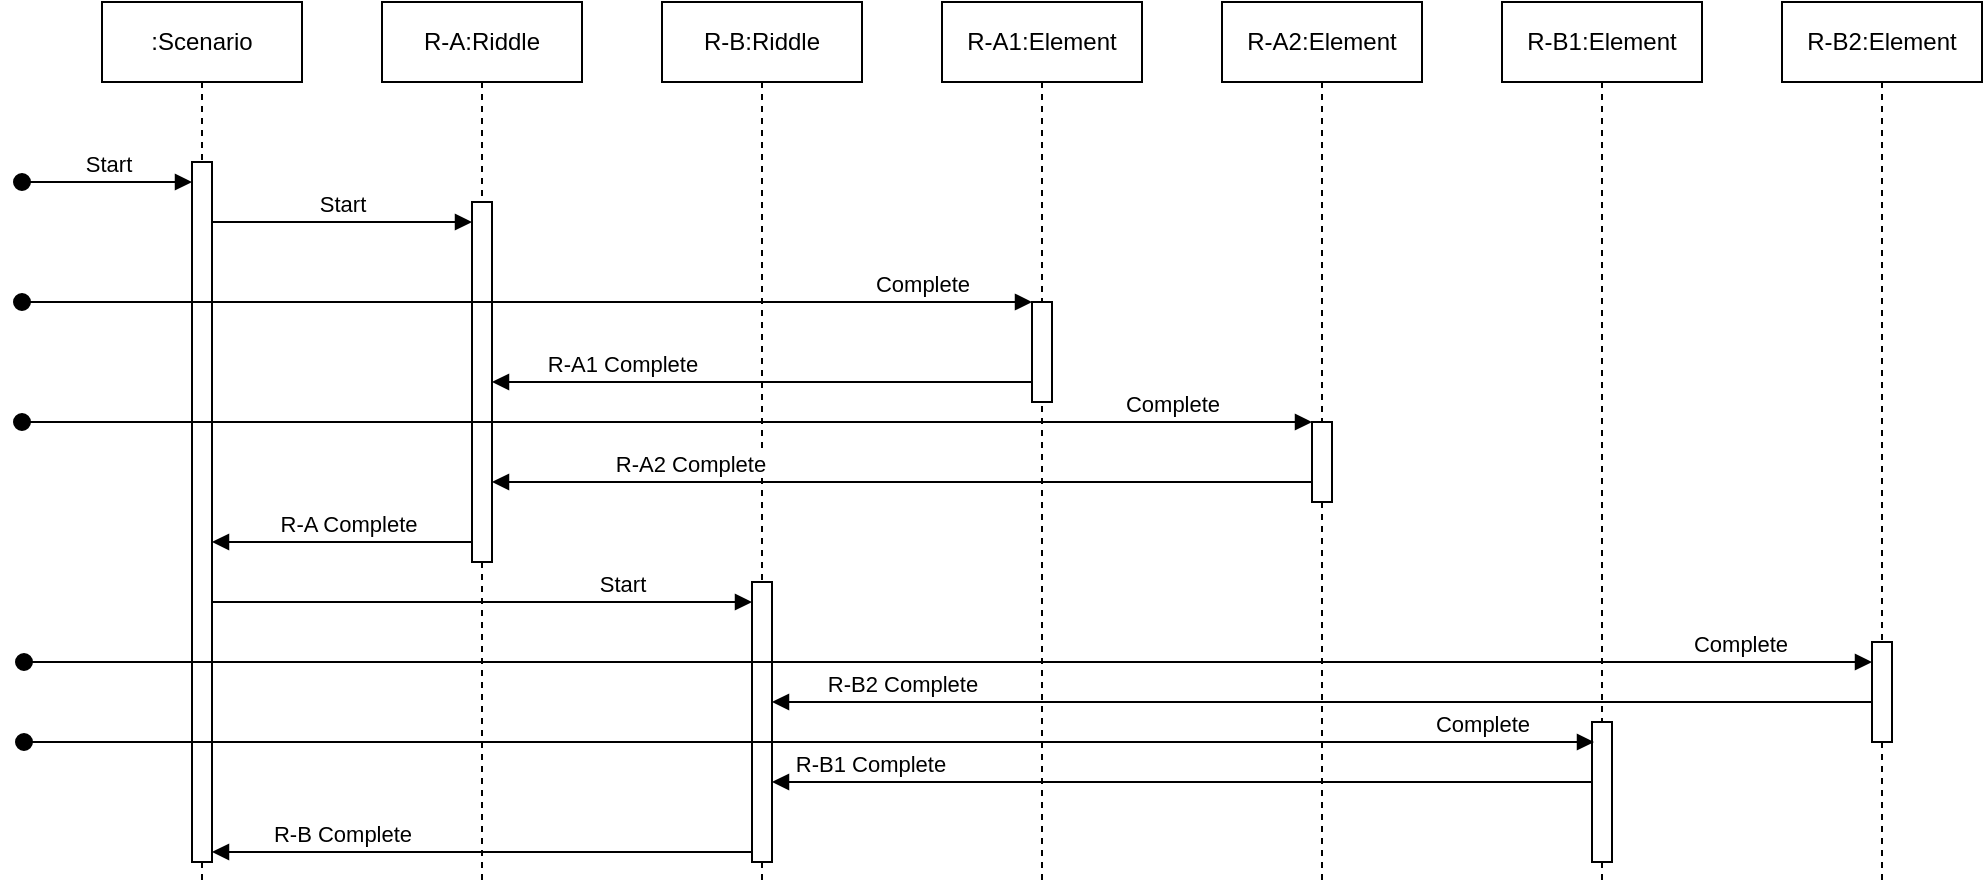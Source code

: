 <mxfile version="23.1.1" type="device">
  <diagram name="Page-1" id="s6X6J9EM1YwZZ7R_pQwT">
    <mxGraphModel dx="1562" dy="829" grid="1" gridSize="10" guides="1" tooltips="1" connect="1" arrows="1" fold="1" page="1" pageScale="1" pageWidth="827" pageHeight="1169" math="0" shadow="0">
      <root>
        <mxCell id="0" />
        <mxCell id="1" parent="0" />
        <mxCell id="fY013y1OCYtTXHRsyPP6-1" value=":Scenario" style="shape=umlLifeline;perimeter=lifelinePerimeter;whiteSpace=wrap;html=1;container=1;dropTarget=0;collapsible=0;recursiveResize=0;outlineConnect=0;portConstraint=eastwest;newEdgeStyle={&quot;curved&quot;:0,&quot;rounded&quot;:0};" vertex="1" parent="1">
          <mxGeometry x="60" y="80" width="100" height="440" as="geometry" />
        </mxCell>
        <mxCell id="fY013y1OCYtTXHRsyPP6-8" value="" style="html=1;points=[[0,0,0,0,5],[0,1,0,0,-5],[1,0,0,0,5],[1,1,0,0,-5]];perimeter=orthogonalPerimeter;outlineConnect=0;targetShapes=umlLifeline;portConstraint=eastwest;newEdgeStyle={&quot;curved&quot;:0,&quot;rounded&quot;:0};" vertex="1" parent="fY013y1OCYtTXHRsyPP6-1">
          <mxGeometry x="45" y="80" width="10" height="350" as="geometry" />
        </mxCell>
        <mxCell id="fY013y1OCYtTXHRsyPP6-2" value="R-A:Riddle" style="shape=umlLifeline;perimeter=lifelinePerimeter;whiteSpace=wrap;html=1;container=1;dropTarget=0;collapsible=0;recursiveResize=0;outlineConnect=0;portConstraint=eastwest;newEdgeStyle={&quot;curved&quot;:0,&quot;rounded&quot;:0};" vertex="1" parent="1">
          <mxGeometry x="200" y="80" width="100" height="440" as="geometry" />
        </mxCell>
        <mxCell id="fY013y1OCYtTXHRsyPP6-11" value="" style="html=1;points=[[0,0,0,0,5],[0,1,0,0,-5],[1,0,0,0,5],[1,1,0,0,-5]];perimeter=orthogonalPerimeter;outlineConnect=0;targetShapes=umlLifeline;portConstraint=eastwest;newEdgeStyle={&quot;curved&quot;:0,&quot;rounded&quot;:0};" vertex="1" parent="fY013y1OCYtTXHRsyPP6-2">
          <mxGeometry x="45" y="100" width="10" height="180" as="geometry" />
        </mxCell>
        <mxCell id="fY013y1OCYtTXHRsyPP6-3" value="R-B:Riddle" style="shape=umlLifeline;perimeter=lifelinePerimeter;whiteSpace=wrap;html=1;container=1;dropTarget=0;collapsible=0;recursiveResize=0;outlineConnect=0;portConstraint=eastwest;newEdgeStyle={&quot;curved&quot;:0,&quot;rounded&quot;:0};" vertex="1" parent="1">
          <mxGeometry x="340" y="80" width="100" height="440" as="geometry" />
        </mxCell>
        <mxCell id="fY013y1OCYtTXHRsyPP6-23" value="" style="html=1;points=[[0,0,0,0,5],[0,1,0,0,-5],[1,0,0,0,5],[1,1,0,0,-5]];perimeter=orthogonalPerimeter;outlineConnect=0;targetShapes=umlLifeline;portConstraint=eastwest;newEdgeStyle={&quot;curved&quot;:0,&quot;rounded&quot;:0};" vertex="1" parent="fY013y1OCYtTXHRsyPP6-3">
          <mxGeometry x="45" y="290" width="10" height="140" as="geometry" />
        </mxCell>
        <mxCell id="fY013y1OCYtTXHRsyPP6-4" value="R-A1:Element" style="shape=umlLifeline;perimeter=lifelinePerimeter;whiteSpace=wrap;html=1;container=1;dropTarget=0;collapsible=0;recursiveResize=0;outlineConnect=0;portConstraint=eastwest;newEdgeStyle={&quot;curved&quot;:0,&quot;rounded&quot;:0};" vertex="1" parent="1">
          <mxGeometry x="480" y="80" width="100" height="440" as="geometry" />
        </mxCell>
        <mxCell id="fY013y1OCYtTXHRsyPP6-13" value="" style="html=1;points=[[0,0,0,0,5],[0,1,0,0,-5],[1,0,0,0,5],[1,1,0,0,-5]];perimeter=orthogonalPerimeter;outlineConnect=0;targetShapes=umlLifeline;portConstraint=eastwest;newEdgeStyle={&quot;curved&quot;:0,&quot;rounded&quot;:0};" vertex="1" parent="fY013y1OCYtTXHRsyPP6-4">
          <mxGeometry x="45" y="150" width="10" height="50" as="geometry" />
        </mxCell>
        <mxCell id="fY013y1OCYtTXHRsyPP6-5" value="R-A2:Element" style="shape=umlLifeline;perimeter=lifelinePerimeter;whiteSpace=wrap;html=1;container=1;dropTarget=0;collapsible=0;recursiveResize=0;outlineConnect=0;portConstraint=eastwest;newEdgeStyle={&quot;curved&quot;:0,&quot;rounded&quot;:0};" vertex="1" parent="1">
          <mxGeometry x="620" y="80" width="100" height="440" as="geometry" />
        </mxCell>
        <mxCell id="fY013y1OCYtTXHRsyPP6-14" value="" style="html=1;points=[[0,0,0,0,5],[0,1,0,0,-5],[1,0,0,0,5],[1,1,0,0,-5]];perimeter=orthogonalPerimeter;outlineConnect=0;targetShapes=umlLifeline;portConstraint=eastwest;newEdgeStyle={&quot;curved&quot;:0,&quot;rounded&quot;:0};" vertex="1" parent="fY013y1OCYtTXHRsyPP6-5">
          <mxGeometry x="45" y="210" width="10" height="40" as="geometry" />
        </mxCell>
        <mxCell id="fY013y1OCYtTXHRsyPP6-6" value="R-B1:Element" style="shape=umlLifeline;perimeter=lifelinePerimeter;whiteSpace=wrap;html=1;container=1;dropTarget=0;collapsible=0;recursiveResize=0;outlineConnect=0;portConstraint=eastwest;newEdgeStyle={&quot;curved&quot;:0,&quot;rounded&quot;:0};" vertex="1" parent="1">
          <mxGeometry x="760" y="80" width="100" height="440" as="geometry" />
        </mxCell>
        <mxCell id="fY013y1OCYtTXHRsyPP6-25" value="" style="html=1;points=[[0,0,0,0,5],[0,1,0,0,-5],[1,0,0,0,5],[1,1,0,0,-5]];perimeter=orthogonalPerimeter;outlineConnect=0;targetShapes=umlLifeline;portConstraint=eastwest;newEdgeStyle={&quot;curved&quot;:0,&quot;rounded&quot;:0};" vertex="1" parent="fY013y1OCYtTXHRsyPP6-6">
          <mxGeometry x="45" y="360" width="10" height="70" as="geometry" />
        </mxCell>
        <mxCell id="fY013y1OCYtTXHRsyPP6-7" value="R-B2:Element" style="shape=umlLifeline;perimeter=lifelinePerimeter;whiteSpace=wrap;html=1;container=1;dropTarget=0;collapsible=0;recursiveResize=0;outlineConnect=0;portConstraint=eastwest;newEdgeStyle={&quot;curved&quot;:0,&quot;rounded&quot;:0};" vertex="1" parent="1">
          <mxGeometry x="900" y="80" width="100" height="440" as="geometry" />
        </mxCell>
        <mxCell id="fY013y1OCYtTXHRsyPP6-26" value="" style="html=1;points=[[0,0,0,0,5],[0,1,0,0,-5],[1,0,0,0,5],[1,1,0,0,-5]];perimeter=orthogonalPerimeter;outlineConnect=0;targetShapes=umlLifeline;portConstraint=eastwest;newEdgeStyle={&quot;curved&quot;:0,&quot;rounded&quot;:0};" vertex="1" parent="fY013y1OCYtTXHRsyPP6-7">
          <mxGeometry x="45" y="320" width="10" height="50" as="geometry" />
        </mxCell>
        <mxCell id="fY013y1OCYtTXHRsyPP6-9" value="Start" style="html=1;verticalAlign=bottom;startArrow=oval;startFill=1;endArrow=block;startSize=8;curved=0;rounded=0;" edge="1" parent="1" target="fY013y1OCYtTXHRsyPP6-8">
          <mxGeometry width="60" relative="1" as="geometry">
            <mxPoint x="20" y="170" as="sourcePoint" />
            <mxPoint x="80" y="170" as="targetPoint" />
          </mxGeometry>
        </mxCell>
        <mxCell id="fY013y1OCYtTXHRsyPP6-10" value="Start" style="html=1;verticalAlign=bottom;endArrow=block;curved=0;rounded=0;" edge="1" parent="1">
          <mxGeometry width="80" relative="1" as="geometry">
            <mxPoint x="115" y="190" as="sourcePoint" />
            <mxPoint x="245" y="190" as="targetPoint" />
          </mxGeometry>
        </mxCell>
        <mxCell id="fY013y1OCYtTXHRsyPP6-17" value="Complete" style="html=1;verticalAlign=bottom;startArrow=oval;startFill=1;endArrow=block;startSize=8;curved=0;rounded=0;" edge="1" parent="1" target="fY013y1OCYtTXHRsyPP6-13">
          <mxGeometry x="0.782" width="60" relative="1" as="geometry">
            <mxPoint x="20" y="230" as="sourcePoint" />
            <mxPoint x="535" y="230" as="targetPoint" />
            <mxPoint as="offset" />
          </mxGeometry>
        </mxCell>
        <mxCell id="fY013y1OCYtTXHRsyPP6-18" value="R-A1 Complete" style="html=1;verticalAlign=bottom;endArrow=block;curved=0;rounded=0;" edge="1" parent="1">
          <mxGeometry x="0.518" width="80" relative="1" as="geometry">
            <mxPoint x="525" y="270" as="sourcePoint" />
            <mxPoint x="255" y="270" as="targetPoint" />
            <mxPoint as="offset" />
          </mxGeometry>
        </mxCell>
        <mxCell id="fY013y1OCYtTXHRsyPP6-19" value="Complete" style="html=1;verticalAlign=bottom;startArrow=oval;startFill=1;endArrow=block;startSize=8;curved=0;rounded=0;" edge="1" parent="1" target="fY013y1OCYtTXHRsyPP6-14">
          <mxGeometry x="0.782" width="60" relative="1" as="geometry">
            <mxPoint x="20" y="290" as="sourcePoint" />
            <mxPoint x="525" y="290" as="targetPoint" />
            <mxPoint as="offset" />
          </mxGeometry>
        </mxCell>
        <mxCell id="fY013y1OCYtTXHRsyPP6-20" value="R-A2 Complete" style="html=1;verticalAlign=bottom;endArrow=block;curved=0;rounded=0;" edge="1" parent="1" source="fY013y1OCYtTXHRsyPP6-14">
          <mxGeometry x="0.518" width="80" relative="1" as="geometry">
            <mxPoint x="525" y="320" as="sourcePoint" />
            <mxPoint x="255" y="320" as="targetPoint" />
            <mxPoint as="offset" />
          </mxGeometry>
        </mxCell>
        <mxCell id="fY013y1OCYtTXHRsyPP6-21" value="R-A Complete" style="html=1;verticalAlign=bottom;endArrow=block;curved=0;rounded=0;" edge="1" parent="1">
          <mxGeometry x="-0.037" width="80" relative="1" as="geometry">
            <mxPoint x="245" y="350" as="sourcePoint" />
            <mxPoint x="115" y="350" as="targetPoint" />
            <mxPoint as="offset" />
            <Array as="points" />
          </mxGeometry>
        </mxCell>
        <mxCell id="fY013y1OCYtTXHRsyPP6-22" value="Start" style="html=1;verticalAlign=bottom;endArrow=block;curved=0;rounded=0;" edge="1" parent="1" source="fY013y1OCYtTXHRsyPP6-8" target="fY013y1OCYtTXHRsyPP6-23">
          <mxGeometry x="0.518" width="80" relative="1" as="geometry">
            <mxPoint x="120" y="380" as="sourcePoint" />
            <mxPoint x="330" y="380" as="targetPoint" />
            <Array as="points">
              <mxPoint x="350" y="380" />
            </Array>
            <mxPoint as="offset" />
          </mxGeometry>
        </mxCell>
        <mxCell id="fY013y1OCYtTXHRsyPP6-24" value="Complete" style="html=1;verticalAlign=bottom;startArrow=oval;startFill=1;endArrow=block;startSize=8;curved=0;rounded=0;" edge="1" parent="1" target="fY013y1OCYtTXHRsyPP6-26">
          <mxGeometry x="0.857" width="60" relative="1" as="geometry">
            <mxPoint x="21" y="410" as="sourcePoint" />
            <mxPoint x="806" y="410" as="targetPoint" />
            <mxPoint as="offset" />
          </mxGeometry>
        </mxCell>
        <mxCell id="fY013y1OCYtTXHRsyPP6-27" value="R-B2 Complete" style="html=1;verticalAlign=bottom;endArrow=block;curved=0;rounded=0;" edge="1" parent="1">
          <mxGeometry x="0.764" width="80" relative="1" as="geometry">
            <mxPoint x="945" y="430" as="sourcePoint" />
            <mxPoint x="395" y="430" as="targetPoint" />
            <mxPoint as="offset" />
          </mxGeometry>
        </mxCell>
        <mxCell id="fY013y1OCYtTXHRsyPP6-28" value="Complete" style="html=1;verticalAlign=bottom;startArrow=oval;startFill=1;endArrow=block;startSize=8;curved=0;rounded=0;" edge="1" parent="1">
          <mxGeometry x="0.857" width="60" relative="1" as="geometry">
            <mxPoint x="21" y="450" as="sourcePoint" />
            <mxPoint x="806" y="450" as="targetPoint" />
            <mxPoint as="offset" />
          </mxGeometry>
        </mxCell>
        <mxCell id="fY013y1OCYtTXHRsyPP6-29" value="R-B1 Complete" style="html=1;verticalAlign=bottom;endArrow=block;curved=0;rounded=0;" edge="1" parent="1" target="fY013y1OCYtTXHRsyPP6-23">
          <mxGeometry x="0.764" width="80" relative="1" as="geometry">
            <mxPoint x="805" y="470" as="sourcePoint" />
            <mxPoint x="255" y="470" as="targetPoint" />
            <mxPoint as="offset" />
          </mxGeometry>
        </mxCell>
        <mxCell id="fY013y1OCYtTXHRsyPP6-30" value="R-B Complete" style="html=1;verticalAlign=bottom;endArrow=block;curved=0;rounded=0;entryX=1;entryY=1;entryDx=0;entryDy=-5;entryPerimeter=0;" edge="1" parent="1" source="fY013y1OCYtTXHRsyPP6-23" target="fY013y1OCYtTXHRsyPP6-8">
          <mxGeometry x="0.518" width="80" relative="1" as="geometry">
            <mxPoint x="255" y="500" as="sourcePoint" />
            <mxPoint x="125" y="500" as="targetPoint" />
            <mxPoint as="offset" />
            <Array as="points" />
          </mxGeometry>
        </mxCell>
      </root>
    </mxGraphModel>
  </diagram>
</mxfile>
